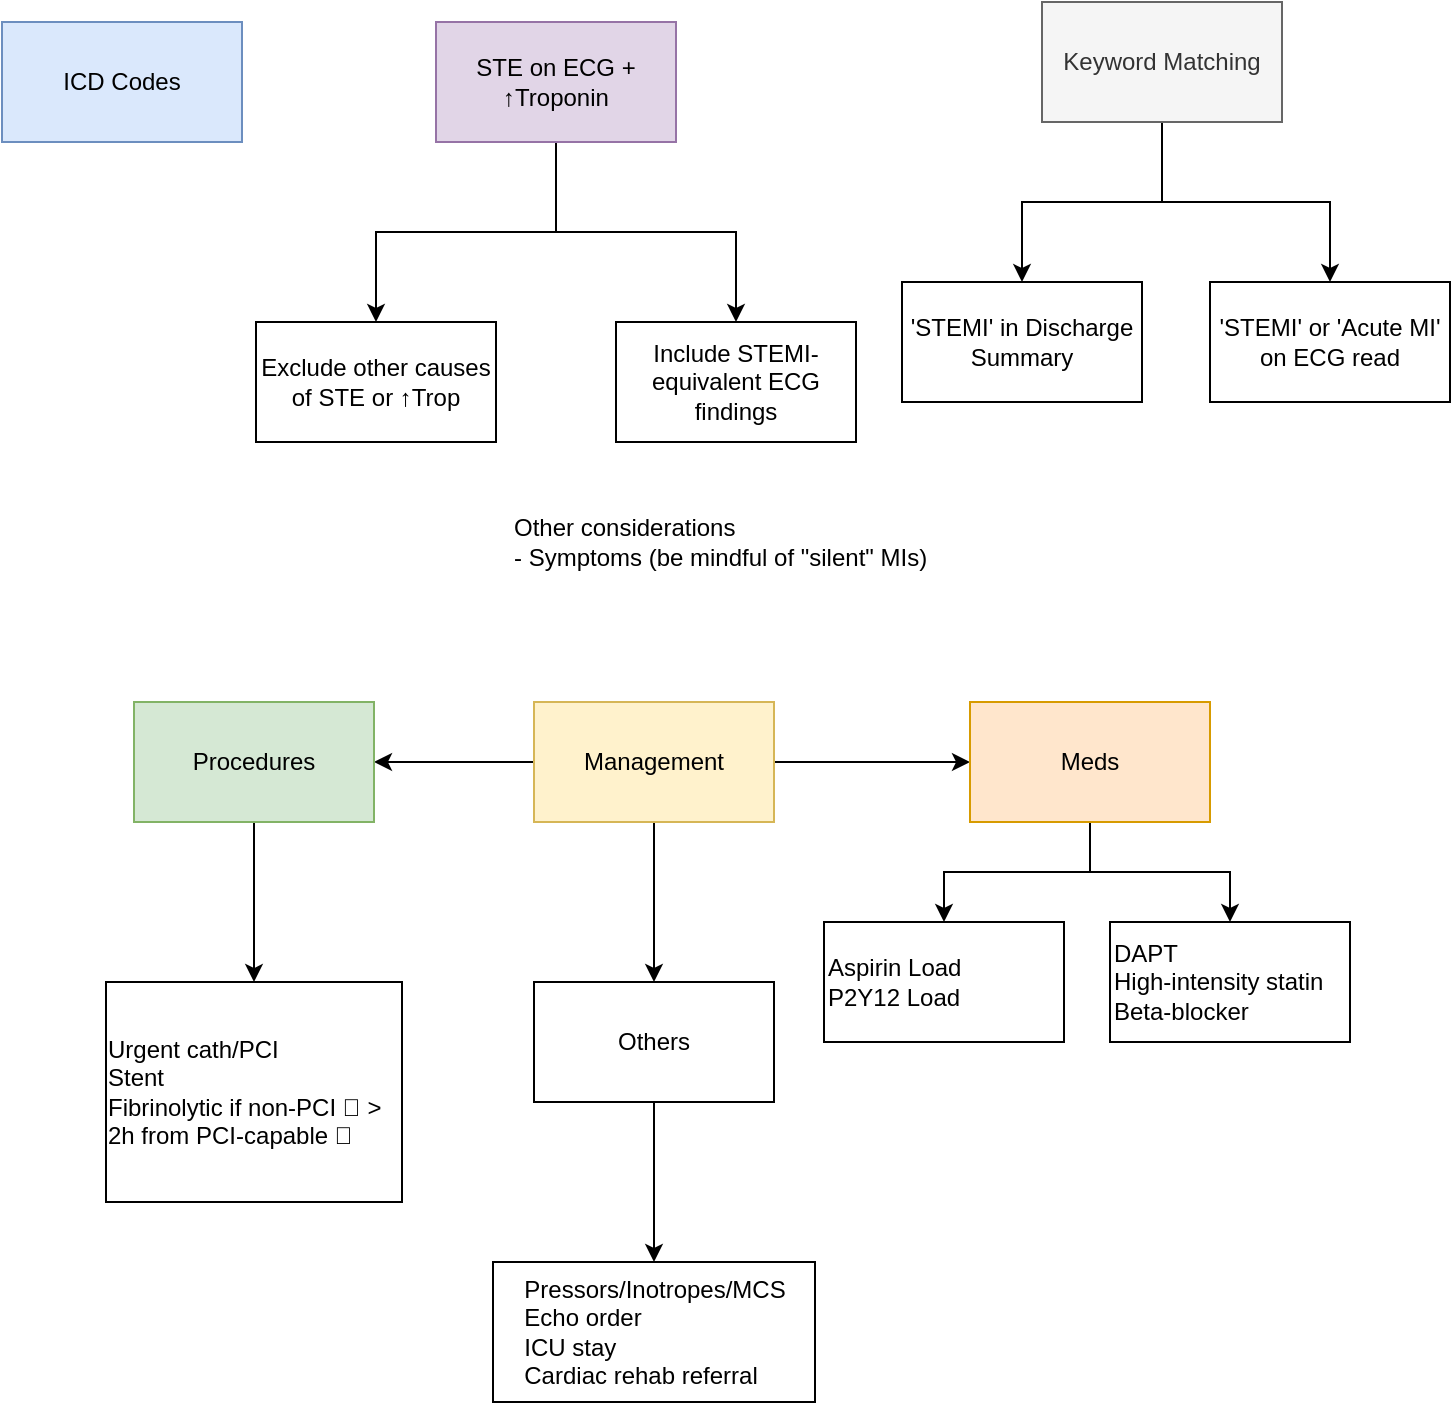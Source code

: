 <mxfile version="20.8.16" type="device" pages="2"><diagram name="Page-1" id="AuENwHTpfK5w9SGysxPk"><mxGraphModel dx="1114" dy="862" grid="1" gridSize="10" guides="1" tooltips="1" connect="1" arrows="1" fold="1" page="1" pageScale="1" pageWidth="850" pageHeight="1100" math="0" shadow="0"><root><mxCell id="0"/><mxCell id="1" parent="0"/><mxCell id="B14Yp8rvqe_IWpHD6gTr-1" value="ICD Codes" style="rounded=0;whiteSpace=wrap;html=1;fillColor=#dae8fc;strokeColor=#6c8ebf;" vertex="1" parent="1"><mxGeometry x="60" y="210" width="120" height="60" as="geometry"/></mxCell><mxCell id="B14Yp8rvqe_IWpHD6gTr-5" value="" style="edgeStyle=orthogonalEdgeStyle;rounded=0;orthogonalLoop=1;jettySize=auto;html=1;" edge="1" parent="1" source="B14Yp8rvqe_IWpHD6gTr-2" target="B14Yp8rvqe_IWpHD6gTr-4"><mxGeometry relative="1" as="geometry"/></mxCell><mxCell id="B14Yp8rvqe_IWpHD6gTr-7" value="" style="edgeStyle=orthogonalEdgeStyle;rounded=0;orthogonalLoop=1;jettySize=auto;html=1;" edge="1" parent="1" source="B14Yp8rvqe_IWpHD6gTr-2" target="B14Yp8rvqe_IWpHD6gTr-6"><mxGeometry relative="1" as="geometry"/></mxCell><mxCell id="B14Yp8rvqe_IWpHD6gTr-2" value="STE on ECG + ↑Troponin" style="whiteSpace=wrap;html=1;fillColor=#e1d5e7;strokeColor=#9673a6;" vertex="1" parent="1"><mxGeometry x="277" y="210" width="120" height="60" as="geometry"/></mxCell><mxCell id="B14Yp8rvqe_IWpHD6gTr-4" value="Exclude other causes of STE or ↑Trop" style="whiteSpace=wrap;html=1;" vertex="1" parent="1"><mxGeometry x="187" y="360" width="120" height="60" as="geometry"/></mxCell><mxCell id="B14Yp8rvqe_IWpHD6gTr-6" value="Include STEMI-equivalent ECG findings" style="whiteSpace=wrap;html=1;" vertex="1" parent="1"><mxGeometry x="367" y="360" width="120" height="60" as="geometry"/></mxCell><mxCell id="B14Yp8rvqe_IWpHD6gTr-8" value="Other considerations&lt;br&gt;&lt;div style=&quot;&quot;&gt;&lt;span style=&quot;background-color: initial;&quot;&gt;- Symptoms (be mindful of &quot;silent&quot; MIs)&lt;/span&gt;&lt;/div&gt;" style="text;html=1;align=left;verticalAlign=middle;resizable=0;points=[];autosize=1;strokeColor=none;fillColor=none;" vertex="1" parent="1"><mxGeometry x="314" y="450" width="230" height="40" as="geometry"/></mxCell><mxCell id="B14Yp8rvqe_IWpHD6gTr-16" value="" style="edgeStyle=orthogonalEdgeStyle;rounded=0;orthogonalLoop=1;jettySize=auto;html=1;" edge="1" parent="1" source="B14Yp8rvqe_IWpHD6gTr-9" target="B14Yp8rvqe_IWpHD6gTr-15"><mxGeometry relative="1" as="geometry"/></mxCell><mxCell id="B14Yp8rvqe_IWpHD6gTr-18" value="" style="edgeStyle=orthogonalEdgeStyle;rounded=0;orthogonalLoop=1;jettySize=auto;html=1;" edge="1" parent="1" source="B14Yp8rvqe_IWpHD6gTr-9" target="B14Yp8rvqe_IWpHD6gTr-17"><mxGeometry relative="1" as="geometry"/></mxCell><mxCell id="B14Yp8rvqe_IWpHD6gTr-28" value="" style="edgeStyle=orthogonalEdgeStyle;rounded=0;orthogonalLoop=1;jettySize=auto;html=1;" edge="1" parent="1" source="B14Yp8rvqe_IWpHD6gTr-9" target="B14Yp8rvqe_IWpHD6gTr-27"><mxGeometry relative="1" as="geometry"/></mxCell><mxCell id="B14Yp8rvqe_IWpHD6gTr-9" value="Management" style="whiteSpace=wrap;html=1;fillColor=#fff2cc;strokeColor=#d6b656;" vertex="1" parent="1"><mxGeometry x="326" y="550" width="120" height="60" as="geometry"/></mxCell><mxCell id="B14Yp8rvqe_IWpHD6gTr-20" value="" style="edgeStyle=orthogonalEdgeStyle;rounded=0;orthogonalLoop=1;jettySize=auto;html=1;" edge="1" parent="1" source="B14Yp8rvqe_IWpHD6gTr-15" target="B14Yp8rvqe_IWpHD6gTr-19"><mxGeometry relative="1" as="geometry"/></mxCell><mxCell id="B14Yp8rvqe_IWpHD6gTr-23" value="" style="edgeStyle=orthogonalEdgeStyle;rounded=0;orthogonalLoop=1;jettySize=auto;html=1;" edge="1" parent="1" source="B14Yp8rvqe_IWpHD6gTr-15" target="B14Yp8rvqe_IWpHD6gTr-22"><mxGeometry relative="1" as="geometry"/></mxCell><mxCell id="B14Yp8rvqe_IWpHD6gTr-15" value="Meds" style="whiteSpace=wrap;html=1;fillColor=#ffe6cc;strokeColor=#d79b00;" vertex="1" parent="1"><mxGeometry x="544" y="550" width="120" height="60" as="geometry"/></mxCell><mxCell id="B14Yp8rvqe_IWpHD6gTr-25" value="" style="edgeStyle=orthogonalEdgeStyle;rounded=0;orthogonalLoop=1;jettySize=auto;html=1;" edge="1" parent="1" source="B14Yp8rvqe_IWpHD6gTr-17" target="B14Yp8rvqe_IWpHD6gTr-24"><mxGeometry relative="1" as="geometry"/></mxCell><mxCell id="B14Yp8rvqe_IWpHD6gTr-17" value="Procedures" style="whiteSpace=wrap;html=1;fillColor=#d5e8d4;strokeColor=#82b366;" vertex="1" parent="1"><mxGeometry x="126" y="550" width="120" height="60" as="geometry"/></mxCell><mxCell id="B14Yp8rvqe_IWpHD6gTr-19" value="&lt;span style=&quot;background-color: initial;&quot;&gt;Aspirin Load&lt;/span&gt;&lt;br&gt;&lt;span style=&quot;background-color: initial;&quot;&gt;P2Y12 Load&lt;/span&gt;" style="whiteSpace=wrap;html=1;align=left;" vertex="1" parent="1"><mxGeometry x="471" y="660" width="120" height="60" as="geometry"/></mxCell><mxCell id="B14Yp8rvqe_IWpHD6gTr-22" value="DAPT&lt;br&gt;High-intensity statin&lt;br&gt;Beta-blocker" style="whiteSpace=wrap;html=1;align=left;" vertex="1" parent="1"><mxGeometry x="614" y="660" width="120" height="60" as="geometry"/></mxCell><mxCell id="B14Yp8rvqe_IWpHD6gTr-24" value="&lt;span style=&quot;&quot;&gt;&lt;div style=&quot;text-align: left;&quot;&gt;&lt;span style=&quot;background-color: initial;&quot;&gt;Urgent cath/PCI&lt;/span&gt;&lt;br&gt;&lt;span style=&quot;background-color: initial;&quot;&gt;Stent&lt;/span&gt;&lt;br&gt;&lt;span style=&quot;background-color: initial;&quot;&gt;Fibrinolytic if non-PCI 🏥 &amp;gt; 2h from PCI-capable 🏥&lt;/span&gt;&lt;br&gt;&lt;/div&gt;&lt;/span&gt;" style="whiteSpace=wrap;html=1;" vertex="1" parent="1"><mxGeometry x="112" y="690" width="148" height="110" as="geometry"/></mxCell><mxCell id="B14Yp8rvqe_IWpHD6gTr-31" value="" style="edgeStyle=orthogonalEdgeStyle;rounded=0;orthogonalLoop=1;jettySize=auto;html=1;" edge="1" parent="1" source="B14Yp8rvqe_IWpHD6gTr-27" target="B14Yp8rvqe_IWpHD6gTr-30"><mxGeometry relative="1" as="geometry"/></mxCell><mxCell id="B14Yp8rvqe_IWpHD6gTr-27" value="Others" style="whiteSpace=wrap;html=1;" vertex="1" parent="1"><mxGeometry x="326" y="690" width="120" height="60" as="geometry"/></mxCell><mxCell id="B14Yp8rvqe_IWpHD6gTr-30" value="&lt;div style=&quot;text-align: left;&quot;&gt;Pressors/Inotropes/MCS&lt;/div&gt;&lt;div style=&quot;text-align: left;&quot;&gt;&lt;span style=&quot;background-color: initial;&quot;&gt;Echo order&lt;/span&gt;&lt;/div&gt;&lt;div style=&quot;text-align: left;&quot;&gt;&lt;span style=&quot;background-color: initial;&quot;&gt;ICU stay&lt;/span&gt;&lt;/div&gt;&lt;div style=&quot;text-align: left;&quot;&gt;&lt;span style=&quot;background-color: initial;&quot;&gt;Cardiac rehab referral&lt;/span&gt;&lt;/div&gt;" style="whiteSpace=wrap;html=1;" vertex="1" parent="1"><mxGeometry x="305.5" y="830" width="161" height="70" as="geometry"/></mxCell><mxCell id="B14Yp8rvqe_IWpHD6gTr-34" value="" style="edgeStyle=orthogonalEdgeStyle;rounded=0;orthogonalLoop=1;jettySize=auto;html=1;" edge="1" parent="1" source="B14Yp8rvqe_IWpHD6gTr-32" target="B14Yp8rvqe_IWpHD6gTr-33"><mxGeometry relative="1" as="geometry"/></mxCell><mxCell id="B14Yp8rvqe_IWpHD6gTr-36" value="" style="edgeStyle=orthogonalEdgeStyle;rounded=0;orthogonalLoop=1;jettySize=auto;html=1;" edge="1" parent="1" source="B14Yp8rvqe_IWpHD6gTr-32" target="B14Yp8rvqe_IWpHD6gTr-35"><mxGeometry relative="1" as="geometry"/></mxCell><mxCell id="B14Yp8rvqe_IWpHD6gTr-32" value="Keyword Matching" style="whiteSpace=wrap;html=1;fillColor=#f5f5f5;fontColor=#333333;strokeColor=#666666;" vertex="1" parent="1"><mxGeometry x="580" y="200" width="120" height="60" as="geometry"/></mxCell><mxCell id="B14Yp8rvqe_IWpHD6gTr-33" value="'STEMI' in Discharge Summary" style="whiteSpace=wrap;html=1;" vertex="1" parent="1"><mxGeometry x="510" y="340" width="120" height="60" as="geometry"/></mxCell><mxCell id="B14Yp8rvqe_IWpHD6gTr-35" value="'STEMI' or 'Acute MI' on ECG read" style="whiteSpace=wrap;html=1;" vertex="1" parent="1"><mxGeometry x="664" y="340" width="120" height="60" as="geometry"/></mxCell></root></mxGraphModel></diagram><diagram id="Ey-cujnIrNIFMB1vJXSo" name="Page-2"><mxGraphModel dx="1114" dy="862" grid="1" gridSize="10" guides="1" tooltips="1" connect="1" arrows="1" fold="1" page="1" pageScale="1" pageWidth="850" pageHeight="1100" math="0" shadow="0"><root><mxCell id="0"/><mxCell id="1" parent="0"/><mxCell id="fMc80Sl4Cn6MjeniUmlh-1" value="&lt;b&gt;Cohort Definition: ICD-10 Codes Only&lt;/b&gt;" style="text;html=1;strokeColor=none;fillColor=none;align=left;verticalAlign=middle;whiteSpace=wrap;rounded=0;" vertex="1" parent="1"><mxGeometry x="40" y="36" width="240" height="30" as="geometry"/></mxCell><mxCell id="x2eBnKSXzymqq_FQa8c0-1" value="STEMI ICD Codes" style="rounded=0;whiteSpace=wrap;html=1;fillColor=#dae8fc;strokeColor=#6c8ebf;" vertex="1" parent="1"><mxGeometry x="90" y="86" width="120" height="60" as="geometry"/></mxCell><mxCell id="x2eBnKSXzymqq_FQa8c0-2" value="&lt;b&gt;Cohort Definition: Keyword Search&lt;/b&gt;" style="text;html=1;strokeColor=none;fillColor=none;align=left;verticalAlign=middle;whiteSpace=wrap;rounded=0;" vertex="1" parent="1"><mxGeometry x="40" y="186" width="240" height="30" as="geometry"/></mxCell><mxCell id="XwcJQygz05MSCr2XzIQn-1" value="" style="edgeStyle=orthogonalEdgeStyle;rounded=0;orthogonalLoop=1;jettySize=auto;html=1;" edge="1" parent="1" source="XwcJQygz05MSCr2XzIQn-3" target="XwcJQygz05MSCr2XzIQn-4"><mxGeometry relative="1" as="geometry"/></mxCell><mxCell id="XwcJQygz05MSCr2XzIQn-2" value="" style="edgeStyle=orthogonalEdgeStyle;rounded=0;orthogonalLoop=1;jettySize=auto;html=1;" edge="1" parent="1" source="XwcJQygz05MSCr2XzIQn-3" target="XwcJQygz05MSCr2XzIQn-5"><mxGeometry relative="1" as="geometry"/></mxCell><mxCell id="XwcJQygz05MSCr2XzIQn-3" value="Keyword Matching" style="whiteSpace=wrap;html=1;fillColor=#f5f5f5;fontColor=#333333;strokeColor=#666666;" vertex="1" parent="1"><mxGeometry x="93" y="236" width="120" height="60" as="geometry"/></mxCell><mxCell id="XwcJQygz05MSCr2XzIQn-4" value="'STEMI' in Discharge Summary" style="whiteSpace=wrap;html=1;" vertex="1" parent="1"><mxGeometry x="280" y="206" width="120" height="60" as="geometry"/></mxCell><mxCell id="XwcJQygz05MSCr2XzIQn-5" value="'STEMI' or 'Acute MI' on ECG read" style="whiteSpace=wrap;html=1;" vertex="1" parent="1"><mxGeometry x="280" y="276" width="120" height="60" as="geometry"/></mxCell><mxCell id="XwcJQygz05MSCr2XzIQn-6" value="&lt;b&gt;Cohort Definition: ICD-10 Codes + Keyword Search&lt;/b&gt;" style="text;html=1;strokeColor=none;fillColor=none;align=left;verticalAlign=middle;whiteSpace=wrap;rounded=0;" vertex="1" parent="1"><mxGeometry x="520" y="171" width="300" height="30" as="geometry"/></mxCell><mxCell id="XwcJQygz05MSCr2XzIQn-7" value="" style="shape=curlyBracket;whiteSpace=wrap;html=1;rounded=1;flipH=1;labelPosition=right;verticalLabelPosition=middle;align=left;verticalAlign=middle;" vertex="1" parent="1"><mxGeometry x="470" y="36" width="20" height="300" as="geometry"/></mxCell><mxCell id="XwcJQygz05MSCr2XzIQn-8" value="&lt;b&gt;Cohort Definition: Diagnostic Definition of STEMI&lt;/b&gt;" style="text;html=1;strokeColor=none;fillColor=none;align=left;verticalAlign=middle;whiteSpace=wrap;rounded=0;" vertex="1" parent="1"><mxGeometry x="40" y="377" width="290" height="30" as="geometry"/></mxCell><mxCell id="JCoS1GEZor-8r32gDe1N-1" value="" style="edgeStyle=orthogonalEdgeStyle;rounded=0;orthogonalLoop=1;jettySize=auto;html=1;" edge="1" parent="1" source="JCoS1GEZor-8r32gDe1N-3" target="JCoS1GEZor-8r32gDe1N-4"><mxGeometry relative="1" as="geometry"/></mxCell><mxCell id="JCoS1GEZor-8r32gDe1N-2" value="" style="edgeStyle=orthogonalEdgeStyle;rounded=0;orthogonalLoop=1;jettySize=auto;html=1;" edge="1" parent="1" source="JCoS1GEZor-8r32gDe1N-3" target="JCoS1GEZor-8r32gDe1N-5"><mxGeometry relative="1" as="geometry"/></mxCell><mxCell id="JCoS1GEZor-8r32gDe1N-3" value="STE on ECG + ↑Troponin" style="whiteSpace=wrap;html=1;fillColor=#e1d5e7;strokeColor=#9673a6;" vertex="1" parent="1"><mxGeometry x="100" y="447" width="120" height="60" as="geometry"/></mxCell><mxCell id="JCoS1GEZor-8r32gDe1N-4" value="Exclude other causes of STE or ↑Trop" style="whiteSpace=wrap;html=1;" vertex="1" parent="1"><mxGeometry x="272" y="487" width="120" height="60" as="geometry"/></mxCell><mxCell id="JCoS1GEZor-8r32gDe1N-5" value="Include STEMI-equivalent ECG findings" style="whiteSpace=wrap;html=1;" vertex="1" parent="1"><mxGeometry x="272" y="407" width="120" height="60" as="geometry"/></mxCell><mxCell id="JCoS1GEZor-8r32gDe1N-6" value="&lt;b&gt;Cohort Definition: Clinical Pathway for Acute STEMI&lt;/b&gt;" style="text;html=1;strokeColor=none;fillColor=none;align=left;verticalAlign=middle;whiteSpace=wrap;rounded=0;" vertex="1" parent="1"><mxGeometry x="40" y="574" width="300" height="30" as="geometry"/></mxCell><mxCell id="ZnF03E7O9UG1LCHgU6G1-1" value="" style="edgeStyle=orthogonalEdgeStyle;rounded=0;orthogonalLoop=1;jettySize=auto;html=1;" edge="1" parent="1" source="ZnF03E7O9UG1LCHgU6G1-3" target="ZnF03E7O9UG1LCHgU6G1-4"><mxGeometry relative="1" as="geometry"/></mxCell><mxCell id="ZnF03E7O9UG1LCHgU6G1-2" value="" style="edgeStyle=orthogonalEdgeStyle;rounded=0;orthogonalLoop=1;jettySize=auto;html=1;" edge="1" parent="1" source="ZnF03E7O9UG1LCHgU6G1-3" target="ZnF03E7O9UG1LCHgU6G1-5"><mxGeometry relative="1" as="geometry"/></mxCell><mxCell id="ZnF03E7O9UG1LCHgU6G1-3" value="Meds" style="whiteSpace=wrap;html=1;fillColor=#ffe6cc;strokeColor=#d79b00;" vertex="1" parent="1"><mxGeometry x="224.25" y="610" width="120" height="60" as="geometry"/></mxCell><mxCell id="ZnF03E7O9UG1LCHgU6G1-4" value="&lt;span style=&quot;background-color: initial;&quot;&gt;Pre-Cath:&lt;br&gt;Aspirin Load&lt;/span&gt;&lt;br&gt;&lt;span style=&quot;background-color: initial;&quot;&gt;P2Y12 Load&lt;/span&gt;" style="whiteSpace=wrap;html=1;align=left;" vertex="1" parent="1"><mxGeometry x="373.25" y="610" width="120" height="60" as="geometry"/></mxCell><mxCell id="ZnF03E7O9UG1LCHgU6G1-5" value="Post-Cath:&lt;br&gt;DAPT: Aspirin + P2Y12 inhibitor&lt;br&gt;High-intensity statin&lt;br&gt;+/- Beta-blocker&lt;br&gt;+/- ACE inhibitor/ARB&lt;br&gt;+/- Mineralocorticoid receptor antagonist" style="whiteSpace=wrap;html=1;align=left;" vertex="1" parent="1"><mxGeometry x="170" y="700" width="228.5" height="100" as="geometry"/></mxCell><mxCell id="ZnF03E7O9UG1LCHgU6G1-7" value="&lt;b&gt;NOTE&lt;/b&gt;: Everything should occur within 60-90 minutes of encounter start. Given only date info, limit to within 0-1 days from encounter&amp;nbsp;&lt;span style=&quot;&quot;&gt;start.&lt;br&gt;&lt;/span&gt;" style="text;html=1;strokeColor=none;fillColor=none;spacing=5;spacingTop=-20;whiteSpace=wrap;overflow=hidden;rounded=0;" vertex="1" parent="1"><mxGeometry x="679" y="600" width="167" height="70" as="geometry"/></mxCell><mxCell id="gmf7Jwo6BLjRJBFGWJ2w-1" value="" style="edgeStyle=orthogonalEdgeStyle;rounded=0;orthogonalLoop=1;jettySize=auto;html=1;" edge="1" parent="1" source="gmf7Jwo6BLjRJBFGWJ2w-2" target="gmf7Jwo6BLjRJBFGWJ2w-3"><mxGeometry relative="1" as="geometry"/></mxCell><mxCell id="gmf7Jwo6BLjRJBFGWJ2w-2" value="Clinical Symptoms" style="whiteSpace=wrap;html=1;fillColor=#fff2cc;strokeColor=#d6b656;" vertex="1" parent="1"><mxGeometry x="20" y="610" width="120" height="60" as="geometry"/></mxCell><mxCell id="gmf7Jwo6BLjRJBFGWJ2w-3" value="Chest Pain/Angina&lt;br&gt;Angina-equivalents&lt;br&gt;&lt;b&gt;NOTE&lt;/b&gt;: some may have 'silent MI'" style="whiteSpace=wrap;html=1;align=left;" vertex="1" parent="1"><mxGeometry x="10" y="720" width="140" height="70" as="geometry"/></mxCell><mxCell id="xYb_ZMAXbMoUibHVnGLd-1" value="" style="edgeStyle=orthogonalEdgeStyle;rounded=0;orthogonalLoop=1;jettySize=auto;html=1;" edge="1" parent="1" source="xYb_ZMAXbMoUibHVnGLd-2" target="xYb_ZMAXbMoUibHVnGLd-3"><mxGeometry relative="1" as="geometry"/></mxCell><mxCell id="xYb_ZMAXbMoUibHVnGLd-2" value="Procedures" style="whiteSpace=wrap;html=1;fillColor=#d5e8d4;strokeColor=#82b366;" vertex="1" parent="1"><mxGeometry x="525" y="610" width="120" height="60" as="geometry"/></mxCell><mxCell id="xYb_ZMAXbMoUibHVnGLd-3" value="&lt;span style=&quot;&quot;&gt;&lt;div style=&quot;text-align: left;&quot;&gt;&lt;span style=&quot;background-color: initial;&quot;&gt;Urgent cath/PCI&lt;/span&gt;&lt;br&gt;&lt;span style=&quot;background-color: initial;&quot;&gt;Stent&lt;/span&gt;&lt;br&gt;&lt;span style=&quot;background-color: initial;&quot;&gt;Fibrinolytic if non-PCI 🏥 &amp;gt; 2h from PCI-capable 🏥&lt;/span&gt;&lt;br&gt;&lt;/div&gt;&lt;/span&gt;" style="whiteSpace=wrap;html=1;" vertex="1" parent="1"><mxGeometry x="500" y="700" width="170" height="75" as="geometry"/></mxCell><mxCell id="xYb_ZMAXbMoUibHVnGLd-4" value="&lt;b&gt;Cohort Definition: Clinical Pathway for Acute STEMI (excluding Symptoms)&lt;/b&gt;" style="text;html=1;strokeColor=none;fillColor=none;align=left;verticalAlign=middle;whiteSpace=wrap;rounded=0;" vertex="1" parent="1"><mxGeometry x="40" y="879" width="430" height="30" as="geometry"/></mxCell><mxCell id="xYb_ZMAXbMoUibHVnGLd-5" value="&lt;b&gt;NOTE&lt;/b&gt;: Everything should occur within 60-90 minutes of encounter start. Given only date info, limit to within 0-1 days from encounter&amp;nbsp;&lt;span style=&quot;&quot;&gt;start.&lt;br&gt;&lt;/span&gt;" style="text;html=1;strokeColor=none;fillColor=none;spacing=5;spacingTop=-20;whiteSpace=wrap;overflow=hidden;rounded=0;" vertex="1" parent="1"><mxGeometry x="3" y="919" width="167" height="70" as="geometry"/></mxCell><mxCell id="xYb_ZMAXbMoUibHVnGLd-6" value="" style="edgeStyle=orthogonalEdgeStyle;rounded=0;orthogonalLoop=1;jettySize=auto;html=1;" edge="1" parent="1" source="xYb_ZMAXbMoUibHVnGLd-8" target="xYb_ZMAXbMoUibHVnGLd-9"><mxGeometry relative="1" as="geometry"/></mxCell><mxCell id="xYb_ZMAXbMoUibHVnGLd-7" value="" style="edgeStyle=orthogonalEdgeStyle;rounded=0;orthogonalLoop=1;jettySize=auto;html=1;" edge="1" parent="1" source="xYb_ZMAXbMoUibHVnGLd-8" target="xYb_ZMAXbMoUibHVnGLd-10"><mxGeometry relative="1" as="geometry"/></mxCell><mxCell id="xYb_ZMAXbMoUibHVnGLd-8" value="Meds" style="whiteSpace=wrap;html=1;fillColor=#ffe6cc;strokeColor=#d79b00;" vertex="1" parent="1"><mxGeometry x="214.25" y="909" width="120" height="60" as="geometry"/></mxCell><mxCell id="xYb_ZMAXbMoUibHVnGLd-9" value="&lt;span style=&quot;background-color: initial;&quot;&gt;Pre-Cath:&lt;br&gt;Aspirin Load&lt;/span&gt;&lt;br&gt;&lt;span style=&quot;background-color: initial;&quot;&gt;P2Y12 Load&lt;/span&gt;" style="whiteSpace=wrap;html=1;align=left;" vertex="1" parent="1"><mxGeometry x="363.25" y="909" width="120" height="60" as="geometry"/></mxCell><mxCell id="xYb_ZMAXbMoUibHVnGLd-10" value="Post-Cath:&lt;br&gt;DAPT: Aspirin + P2Y12 inhibitor&lt;br&gt;High-intensity statin&lt;br&gt;+/- Beta-blocker&lt;br&gt;+/- ACE inhibitor/ARB&lt;br&gt;+/- Mineralocorticoid receptor antagonist" style="whiteSpace=wrap;html=1;align=left;" vertex="1" parent="1"><mxGeometry x="160" y="999" width="228.5" height="100" as="geometry"/></mxCell><mxCell id="xYb_ZMAXbMoUibHVnGLd-11" value="" style="edgeStyle=orthogonalEdgeStyle;rounded=0;orthogonalLoop=1;jettySize=auto;html=1;" edge="1" parent="1" source="xYb_ZMAXbMoUibHVnGLd-12" target="xYb_ZMAXbMoUibHVnGLd-13"><mxGeometry relative="1" as="geometry"/></mxCell><mxCell id="xYb_ZMAXbMoUibHVnGLd-12" value="Procedures" style="whiteSpace=wrap;html=1;fillColor=#d5e8d4;strokeColor=#82b366;" vertex="1" parent="1"><mxGeometry x="525" y="909" width="120" height="60" as="geometry"/></mxCell><mxCell id="xYb_ZMAXbMoUibHVnGLd-13" value="&lt;span style=&quot;&quot;&gt;&lt;div style=&quot;text-align: left;&quot;&gt;&lt;span style=&quot;background-color: initial;&quot;&gt;Urgent cath/PCI&lt;/span&gt;&lt;br&gt;&lt;span style=&quot;background-color: initial;&quot;&gt;Stent&lt;/span&gt;&lt;br&gt;&lt;span style=&quot;background-color: initial;&quot;&gt;Fibrinolytic if non-PCI 🏥 &amp;gt; 2h from PCI-capable 🏥&lt;/span&gt;&lt;br&gt;&lt;/div&gt;&lt;/span&gt;" style="whiteSpace=wrap;html=1;" vertex="1" parent="1"><mxGeometry x="500" y="999" width="170" height="75" as="geometry"/></mxCell><mxCell id="fPWD-6dy420Awm3V7uku-1" value="" style="edgeStyle=orthogonalEdgeStyle;rounded=0;orthogonalLoop=1;jettySize=auto;html=1;" edge="1" parent="1" source="fPWD-6dy420Awm3V7uku-2" target="fPWD-6dy420Awm3V7uku-3"><mxGeometry relative="1" as="geometry"/></mxCell><mxCell id="fPWD-6dy420Awm3V7uku-2" value="Other: Post-PCI" style="whiteSpace=wrap;html=1;fillColor=#f8cecc;strokeColor=#b85450;" vertex="1" parent="1"><mxGeometry x="701.5" y="670" width="120" height="60" as="geometry"/></mxCell><mxCell id="fPWD-6dy420Awm3V7uku-3" value="&lt;div style=&quot;text-align: left;&quot;&gt;Pressors/Inotropes/MCS&lt;/div&gt;&lt;div style=&quot;text-align: left;&quot;&gt;&lt;span style=&quot;background-color: initial;&quot;&gt;Echo order&lt;/span&gt;&lt;/div&gt;&lt;div style=&quot;text-align: left;&quot;&gt;&lt;span style=&quot;background-color: initial;&quot;&gt;ICU stay&lt;/span&gt;&lt;/div&gt;&lt;div style=&quot;text-align: left;&quot;&gt;&lt;span style=&quot;background-color: initial;&quot;&gt;Cardiac rehab referral&lt;/span&gt;&lt;/div&gt;" style="whiteSpace=wrap;html=1;" vertex="1" parent="1"><mxGeometry x="681" y="750" width="161" height="70" as="geometry"/></mxCell><mxCell id="fPWD-6dy420Awm3V7uku-4" value="" style="edgeStyle=orthogonalEdgeStyle;rounded=0;orthogonalLoop=1;jettySize=auto;html=1;" edge="1" parent="1" source="fPWD-6dy420Awm3V7uku-5" target="fPWD-6dy420Awm3V7uku-6"><mxGeometry relative="1" as="geometry"/></mxCell><mxCell id="fPWD-6dy420Awm3V7uku-5" value="Other: Post-PCI" style="whiteSpace=wrap;html=1;fillColor=#f8cecc;strokeColor=#b85450;" vertex="1" parent="1"><mxGeometry x="699.5" y="909" width="120" height="60" as="geometry"/></mxCell><mxCell id="fPWD-6dy420Awm3V7uku-6" value="&lt;div style=&quot;text-align: left;&quot;&gt;Pressors/Inotropes/MCS&lt;/div&gt;&lt;div style=&quot;text-align: left;&quot;&gt;&lt;span style=&quot;background-color: initial;&quot;&gt;Echo order&lt;/span&gt;&lt;/div&gt;&lt;div style=&quot;text-align: left;&quot;&gt;&lt;span style=&quot;background-color: initial;&quot;&gt;ICU stay&lt;/span&gt;&lt;/div&gt;&lt;div style=&quot;text-align: left;&quot;&gt;&lt;span style=&quot;background-color: initial;&quot;&gt;Cardiac rehab referral&lt;/span&gt;&lt;/div&gt;" style="whiteSpace=wrap;html=1;" vertex="1" parent="1"><mxGeometry x="679" y="1002" width="161" height="70" as="geometry"/></mxCell></root></mxGraphModel></diagram></mxfile>